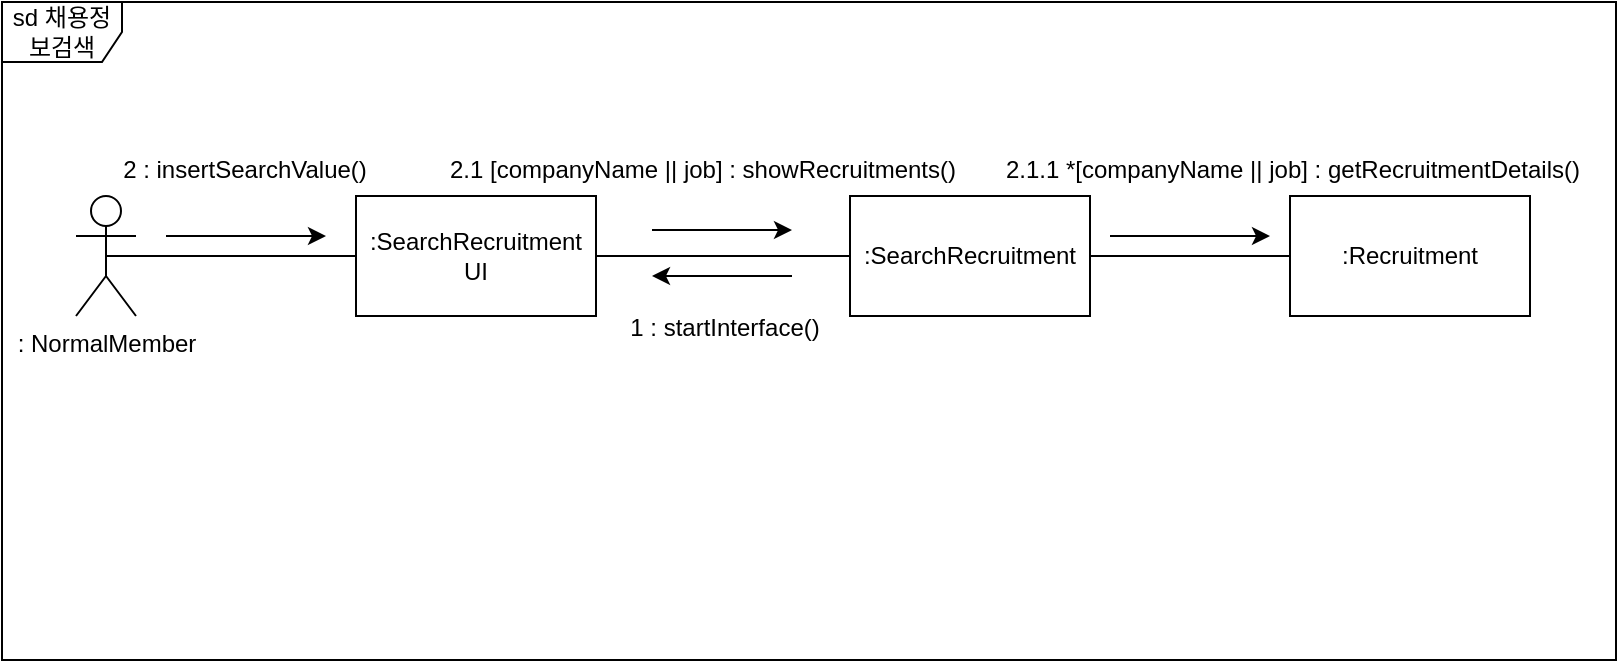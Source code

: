 <mxfile version="21.2.9" type="device">
  <diagram id="I7E46p0d4AgPUJittjvf" name="페이지-4">
    <mxGraphModel dx="1638" dy="205" grid="0" gridSize="10" guides="1" tooltips="1" connect="1" arrows="1" fold="1" page="0" pageScale="1" pageWidth="827" pageHeight="1169" math="0" shadow="0">
      <root>
        <mxCell id="0" />
        <mxCell id="1" parent="0" />
        <mxCell id="QfQsQl-ahdP0pFk2t9so-1" value=": NormalMember" style="shape=umlActor;verticalLabelPosition=bottom;verticalAlign=top;html=1;outlineConnect=0;" parent="1" vertex="1">
          <mxGeometry x="-481" y="602" width="30" height="60" as="geometry" />
        </mxCell>
        <mxCell id="QfQsQl-ahdP0pFk2t9so-3" value=":SearchRecruitment" style="rounded=0;whiteSpace=wrap;html=1;" parent="1" vertex="1">
          <mxGeometry x="-94" y="602" width="120" height="60" as="geometry" />
        </mxCell>
        <mxCell id="QfQsQl-ahdP0pFk2t9so-4" value=":SearchRecruitment UI" style="rounded=0;whiteSpace=wrap;html=1;" parent="1" vertex="1">
          <mxGeometry x="-341" y="602" width="120" height="60" as="geometry" />
        </mxCell>
        <mxCell id="QfQsQl-ahdP0pFk2t9so-5" value=":Recruitment" style="rounded=0;whiteSpace=wrap;html=1;" parent="1" vertex="1">
          <mxGeometry x="126" y="602" width="120" height="60" as="geometry" />
        </mxCell>
        <mxCell id="QfQsQl-ahdP0pFk2t9so-6" value="" style="endArrow=none;html=1;rounded=0;exitX=0.5;exitY=0.5;exitDx=0;exitDy=0;exitPerimeter=0;entryX=0;entryY=0.5;entryDx=0;entryDy=0;" parent="1" source="QfQsQl-ahdP0pFk2t9so-1" target="QfQsQl-ahdP0pFk2t9so-4" edge="1">
          <mxGeometry width="50" height="50" relative="1" as="geometry">
            <mxPoint x="-324" y="782" as="sourcePoint" />
            <mxPoint x="-274" y="732" as="targetPoint" />
          </mxGeometry>
        </mxCell>
        <mxCell id="QfQsQl-ahdP0pFk2t9so-7" value="" style="endArrow=none;html=1;rounded=0;entryX=0;entryY=0.5;entryDx=0;entryDy=0;exitX=1;exitY=0.5;exitDx=0;exitDy=0;" parent="1" source="QfQsQl-ahdP0pFk2t9so-4" target="QfQsQl-ahdP0pFk2t9so-3" edge="1">
          <mxGeometry width="50" height="50" relative="1" as="geometry">
            <mxPoint x="-314" y="792" as="sourcePoint" />
            <mxPoint x="-264" y="742" as="targetPoint" />
          </mxGeometry>
        </mxCell>
        <mxCell id="QfQsQl-ahdP0pFk2t9so-8" value="" style="endArrow=none;html=1;rounded=0;entryX=0;entryY=0.5;entryDx=0;entryDy=0;exitX=1;exitY=0.5;exitDx=0;exitDy=0;" parent="1" source="QfQsQl-ahdP0pFk2t9so-3" target="QfQsQl-ahdP0pFk2t9so-5" edge="1">
          <mxGeometry width="50" height="50" relative="1" as="geometry">
            <mxPoint x="-304" y="802" as="sourcePoint" />
            <mxPoint x="-254" y="752" as="targetPoint" />
          </mxGeometry>
        </mxCell>
        <mxCell id="QfQsQl-ahdP0pFk2t9so-12" value="" style="endArrow=classic;html=1;rounded=0;" parent="1" edge="1">
          <mxGeometry width="50" height="50" relative="1" as="geometry">
            <mxPoint x="-123" y="642" as="sourcePoint" />
            <mxPoint x="-193" y="642" as="targetPoint" />
          </mxGeometry>
        </mxCell>
        <mxCell id="QfQsQl-ahdP0pFk2t9so-14" value="" style="endArrow=classic;html=1;rounded=0;" parent="1" edge="1">
          <mxGeometry width="50" height="50" relative="1" as="geometry">
            <mxPoint x="-436" y="622" as="sourcePoint" />
            <mxPoint x="-356" y="622" as="targetPoint" />
          </mxGeometry>
        </mxCell>
        <mxCell id="QfQsQl-ahdP0pFk2t9so-16" value="" style="endArrow=classic;html=1;rounded=0;" parent="1" edge="1">
          <mxGeometry width="50" height="50" relative="1" as="geometry">
            <mxPoint x="-193" y="619" as="sourcePoint" />
            <mxPoint x="-123" y="619" as="targetPoint" />
          </mxGeometry>
        </mxCell>
        <mxCell id="QfQsQl-ahdP0pFk2t9so-18" value="" style="endArrow=classic;html=1;rounded=0;" parent="1" edge="1">
          <mxGeometry width="50" height="50" relative="1" as="geometry">
            <mxPoint x="36" y="622" as="sourcePoint" />
            <mxPoint x="116" y="622" as="targetPoint" />
          </mxGeometry>
        </mxCell>
        <mxCell id="7fSBVwSf8LbH9kk1OIEK-1" value="1 : startInterface()" style="text;html=1;align=center;verticalAlign=middle;resizable=0;points=[];autosize=1;strokeColor=none;fillColor=none;" parent="1" vertex="1">
          <mxGeometry x="-214" y="655" width="113" height="26" as="geometry" />
        </mxCell>
        <mxCell id="7fSBVwSf8LbH9kk1OIEK-2" value="2 : insertSearchValue()" style="text;html=1;align=center;verticalAlign=middle;resizable=0;points=[];autosize=1;strokeColor=none;fillColor=none;" parent="1" vertex="1">
          <mxGeometry x="-467" y="576" width="140" height="26" as="geometry" />
        </mxCell>
        <mxCell id="eTDch_xOJ51PfP02vqED-1" value="2.1 [companyName || job] : showRecruitments()" style="text;html=1;align=center;verticalAlign=middle;resizable=0;points=[];autosize=1;strokeColor=none;fillColor=none;" parent="1" vertex="1">
          <mxGeometry x="-304" y="576" width="271" height="26" as="geometry" />
        </mxCell>
        <mxCell id="eTDch_xOJ51PfP02vqED-3" value="2.1.1 *[companyName || job] : getRecruitmentDetails()" style="text;html=1;align=center;verticalAlign=middle;resizable=0;points=[];autosize=1;strokeColor=none;fillColor=none;" parent="1" vertex="1">
          <mxGeometry x="-26" y="576" width="305" height="26" as="geometry" />
        </mxCell>
        <mxCell id="Kh2KywTDSynndU2npMF--6" value="sd 채용정보검색" style="shape=umlFrame;whiteSpace=wrap;html=1;pointerEvents=0;" vertex="1" parent="1">
          <mxGeometry x="-518" y="505" width="807" height="329" as="geometry" />
        </mxCell>
      </root>
    </mxGraphModel>
  </diagram>
</mxfile>
